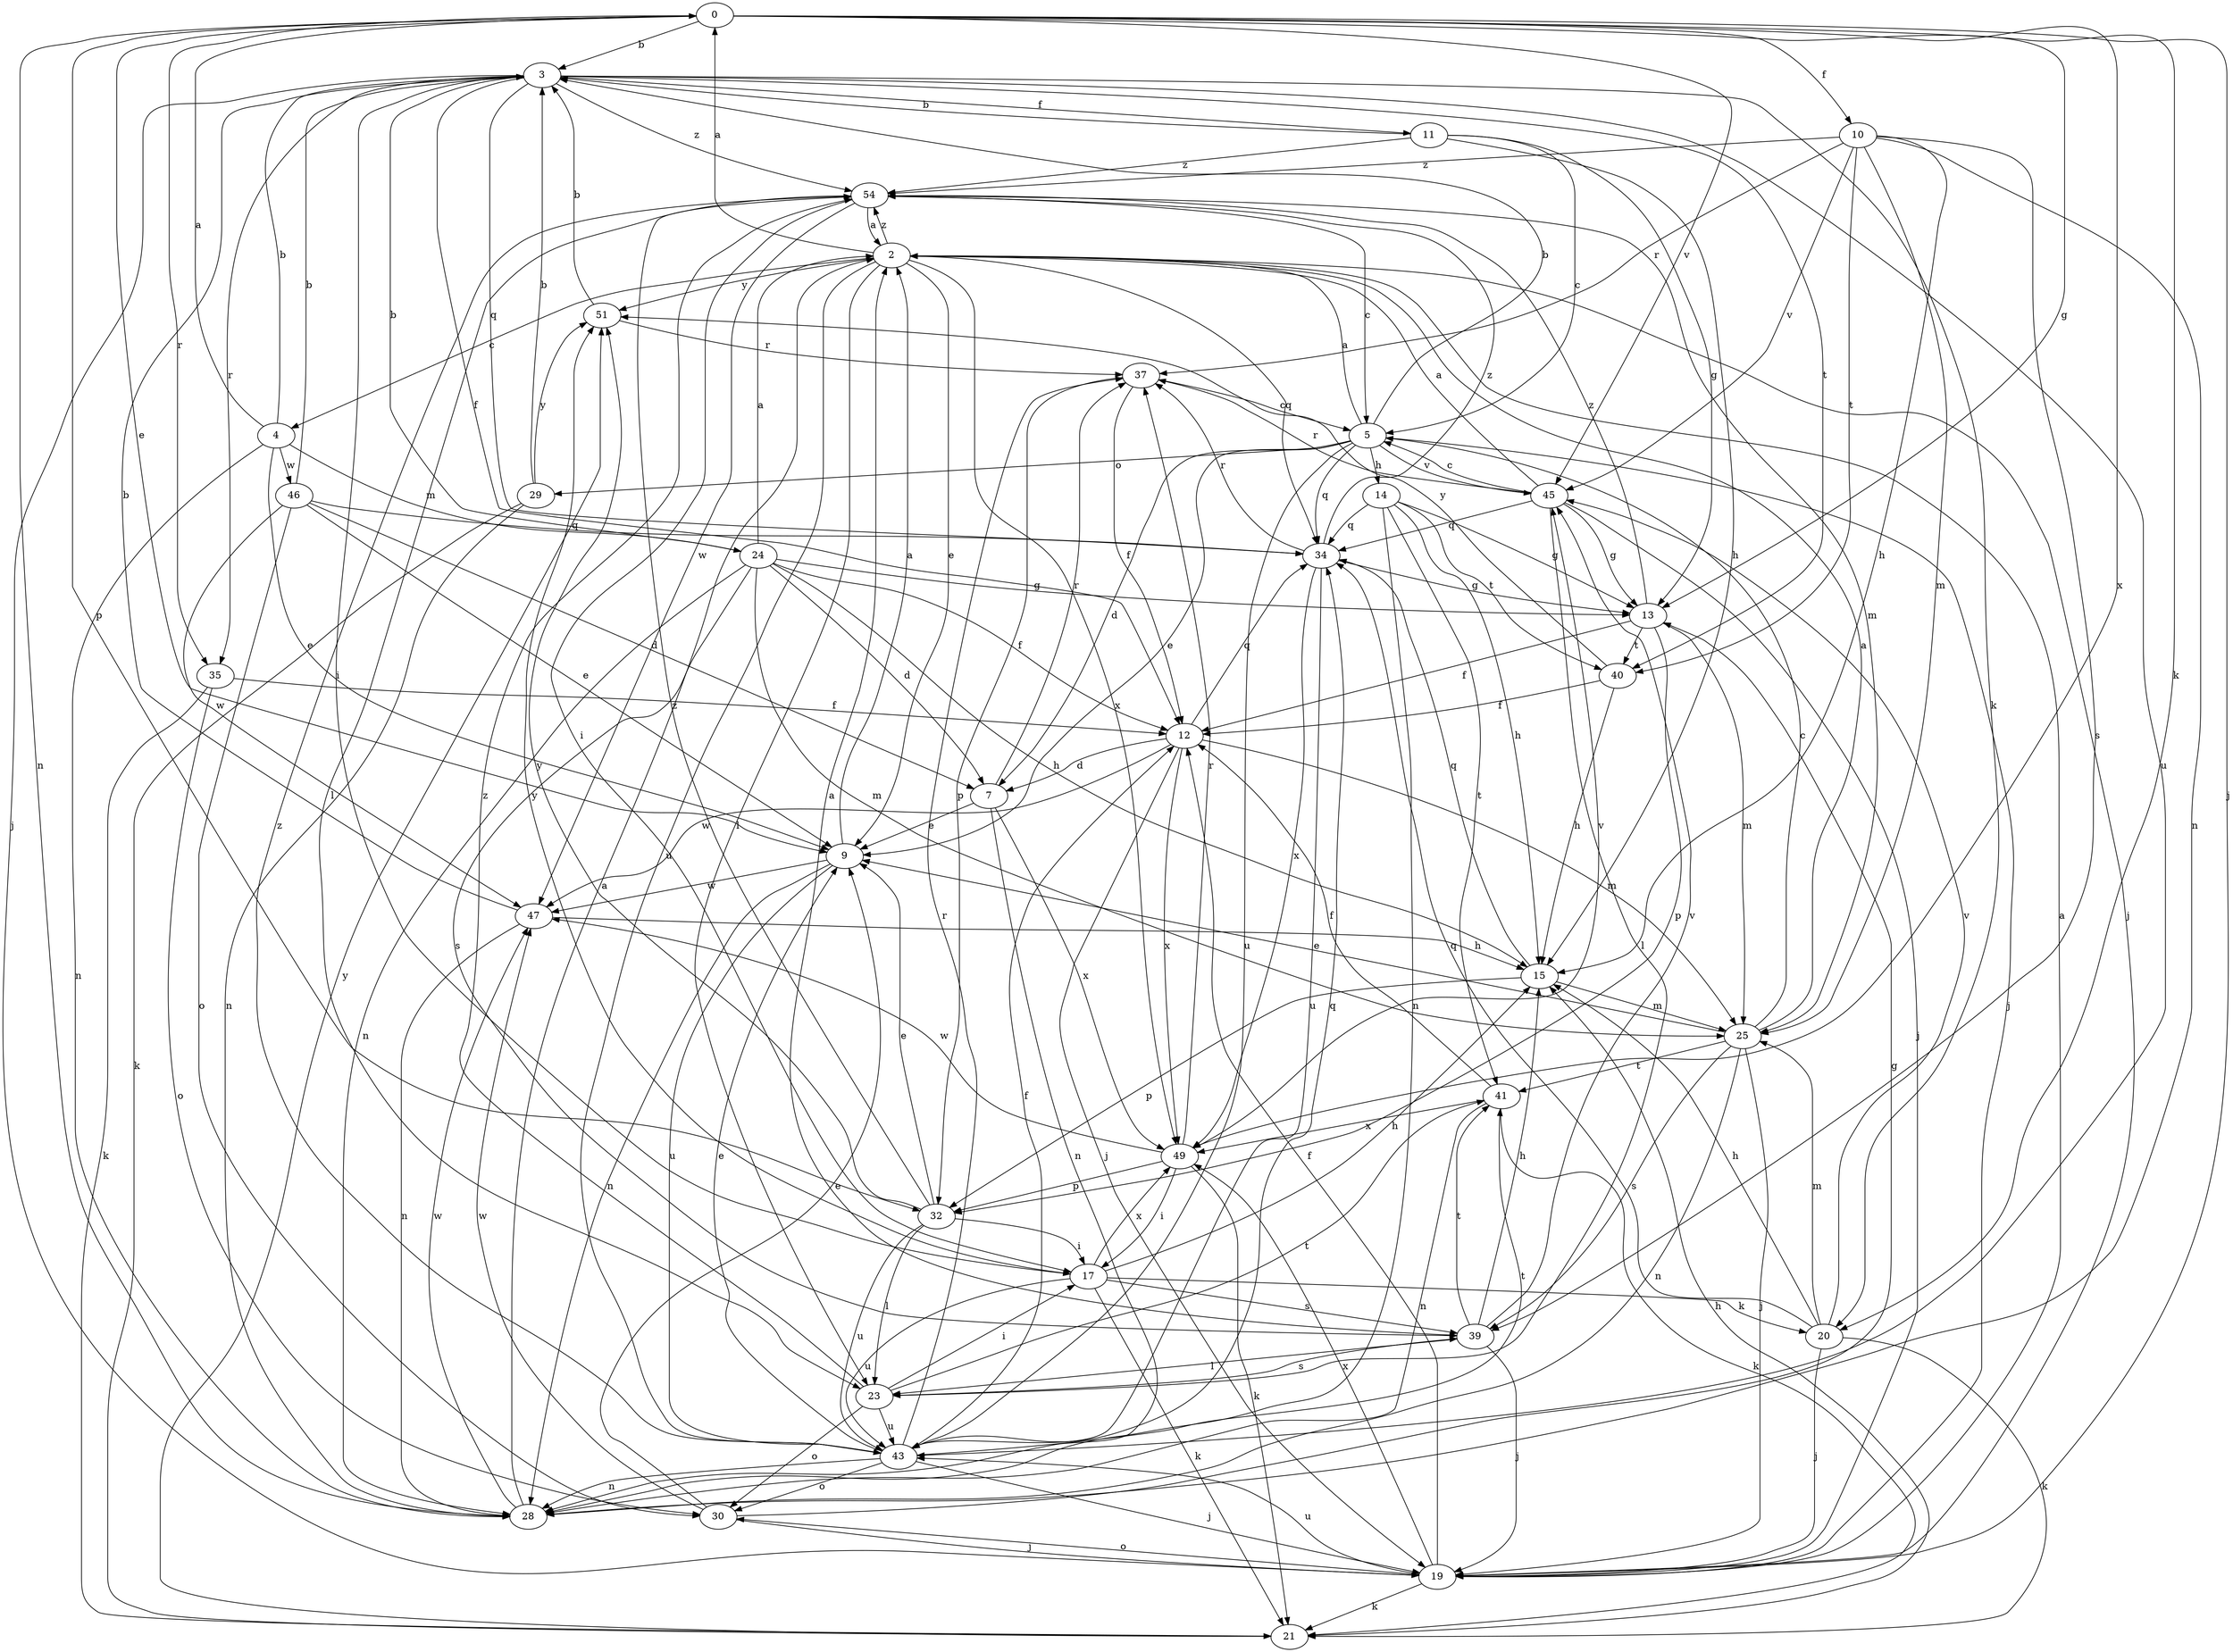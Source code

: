 strict digraph  {
0;
2;
3;
4;
5;
7;
9;
10;
11;
12;
13;
14;
15;
17;
19;
20;
21;
23;
24;
25;
28;
29;
30;
32;
34;
35;
37;
39;
40;
41;
43;
45;
46;
47;
49;
51;
54;
0 -> 3  [label=b];
0 -> 9  [label=e];
0 -> 10  [label=f];
0 -> 13  [label=g];
0 -> 19  [label=j];
0 -> 20  [label=k];
0 -> 28  [label=n];
0 -> 32  [label=p];
0 -> 35  [label=r];
0 -> 45  [label=v];
0 -> 49  [label=x];
2 -> 0  [label=a];
2 -> 4  [label=c];
2 -> 9  [label=e];
2 -> 19  [label=j];
2 -> 23  [label=l];
2 -> 34  [label=q];
2 -> 43  [label=u];
2 -> 49  [label=x];
2 -> 51  [label=y];
2 -> 54  [label=z];
3 -> 11  [label=f];
3 -> 12  [label=f];
3 -> 17  [label=i];
3 -> 19  [label=j];
3 -> 20  [label=k];
3 -> 34  [label=q];
3 -> 35  [label=r];
3 -> 40  [label=t];
3 -> 43  [label=u];
3 -> 54  [label=z];
4 -> 0  [label=a];
4 -> 3  [label=b];
4 -> 9  [label=e];
4 -> 24  [label=m];
4 -> 28  [label=n];
4 -> 46  [label=w];
5 -> 2  [label=a];
5 -> 3  [label=b];
5 -> 7  [label=d];
5 -> 9  [label=e];
5 -> 14  [label=h];
5 -> 19  [label=j];
5 -> 29  [label=o];
5 -> 34  [label=q];
5 -> 43  [label=u];
5 -> 45  [label=v];
7 -> 9  [label=e];
7 -> 28  [label=n];
7 -> 37  [label=r];
7 -> 49  [label=x];
9 -> 2  [label=a];
9 -> 28  [label=n];
9 -> 43  [label=u];
9 -> 47  [label=w];
10 -> 15  [label=h];
10 -> 25  [label=m];
10 -> 28  [label=n];
10 -> 37  [label=r];
10 -> 39  [label=s];
10 -> 40  [label=t];
10 -> 45  [label=v];
10 -> 54  [label=z];
11 -> 3  [label=b];
11 -> 5  [label=c];
11 -> 13  [label=g];
11 -> 15  [label=h];
11 -> 54  [label=z];
12 -> 7  [label=d];
12 -> 19  [label=j];
12 -> 25  [label=m];
12 -> 34  [label=q];
12 -> 47  [label=w];
12 -> 49  [label=x];
13 -> 12  [label=f];
13 -> 25  [label=m];
13 -> 32  [label=p];
13 -> 40  [label=t];
13 -> 54  [label=z];
14 -> 13  [label=g];
14 -> 15  [label=h];
14 -> 28  [label=n];
14 -> 34  [label=q];
14 -> 40  [label=t];
14 -> 41  [label=t];
15 -> 25  [label=m];
15 -> 32  [label=p];
15 -> 34  [label=q];
17 -> 15  [label=h];
17 -> 20  [label=k];
17 -> 21  [label=k];
17 -> 39  [label=s];
17 -> 43  [label=u];
17 -> 49  [label=x];
17 -> 51  [label=y];
19 -> 2  [label=a];
19 -> 12  [label=f];
19 -> 21  [label=k];
19 -> 30  [label=o];
19 -> 43  [label=u];
19 -> 49  [label=x];
20 -> 15  [label=h];
20 -> 19  [label=j];
20 -> 21  [label=k];
20 -> 25  [label=m];
20 -> 34  [label=q];
20 -> 45  [label=v];
21 -> 15  [label=h];
21 -> 51  [label=y];
23 -> 17  [label=i];
23 -> 30  [label=o];
23 -> 39  [label=s];
23 -> 41  [label=t];
23 -> 43  [label=u];
23 -> 54  [label=z];
24 -> 2  [label=a];
24 -> 3  [label=b];
24 -> 7  [label=d];
24 -> 12  [label=f];
24 -> 13  [label=g];
24 -> 15  [label=h];
24 -> 25  [label=m];
24 -> 28  [label=n];
24 -> 39  [label=s];
25 -> 2  [label=a];
25 -> 5  [label=c];
25 -> 9  [label=e];
25 -> 19  [label=j];
25 -> 28  [label=n];
25 -> 39  [label=s];
25 -> 41  [label=t];
28 -> 2  [label=a];
28 -> 47  [label=w];
29 -> 3  [label=b];
29 -> 21  [label=k];
29 -> 28  [label=n];
29 -> 51  [label=y];
30 -> 9  [label=e];
30 -> 13  [label=g];
30 -> 19  [label=j];
30 -> 47  [label=w];
32 -> 9  [label=e];
32 -> 17  [label=i];
32 -> 23  [label=l];
32 -> 43  [label=u];
32 -> 51  [label=y];
32 -> 54  [label=z];
34 -> 13  [label=g];
34 -> 37  [label=r];
34 -> 43  [label=u];
34 -> 49  [label=x];
34 -> 54  [label=z];
35 -> 12  [label=f];
35 -> 21  [label=k];
35 -> 30  [label=o];
37 -> 5  [label=c];
37 -> 12  [label=f];
37 -> 32  [label=p];
39 -> 2  [label=a];
39 -> 15  [label=h];
39 -> 19  [label=j];
39 -> 23  [label=l];
39 -> 41  [label=t];
39 -> 45  [label=v];
40 -> 12  [label=f];
40 -> 15  [label=h];
40 -> 51  [label=y];
41 -> 12  [label=f];
41 -> 21  [label=k];
41 -> 28  [label=n];
41 -> 49  [label=x];
43 -> 9  [label=e];
43 -> 12  [label=f];
43 -> 19  [label=j];
43 -> 28  [label=n];
43 -> 30  [label=o];
43 -> 34  [label=q];
43 -> 37  [label=r];
43 -> 41  [label=t];
43 -> 54  [label=z];
45 -> 2  [label=a];
45 -> 5  [label=c];
45 -> 13  [label=g];
45 -> 19  [label=j];
45 -> 23  [label=l];
45 -> 34  [label=q];
45 -> 37  [label=r];
46 -> 3  [label=b];
46 -> 7  [label=d];
46 -> 9  [label=e];
46 -> 30  [label=o];
46 -> 34  [label=q];
46 -> 47  [label=w];
47 -> 3  [label=b];
47 -> 15  [label=h];
47 -> 28  [label=n];
49 -> 17  [label=i];
49 -> 21  [label=k];
49 -> 32  [label=p];
49 -> 37  [label=r];
49 -> 45  [label=v];
49 -> 47  [label=w];
51 -> 3  [label=b];
51 -> 37  [label=r];
54 -> 2  [label=a];
54 -> 5  [label=c];
54 -> 17  [label=i];
54 -> 23  [label=l];
54 -> 25  [label=m];
54 -> 47  [label=w];
}
